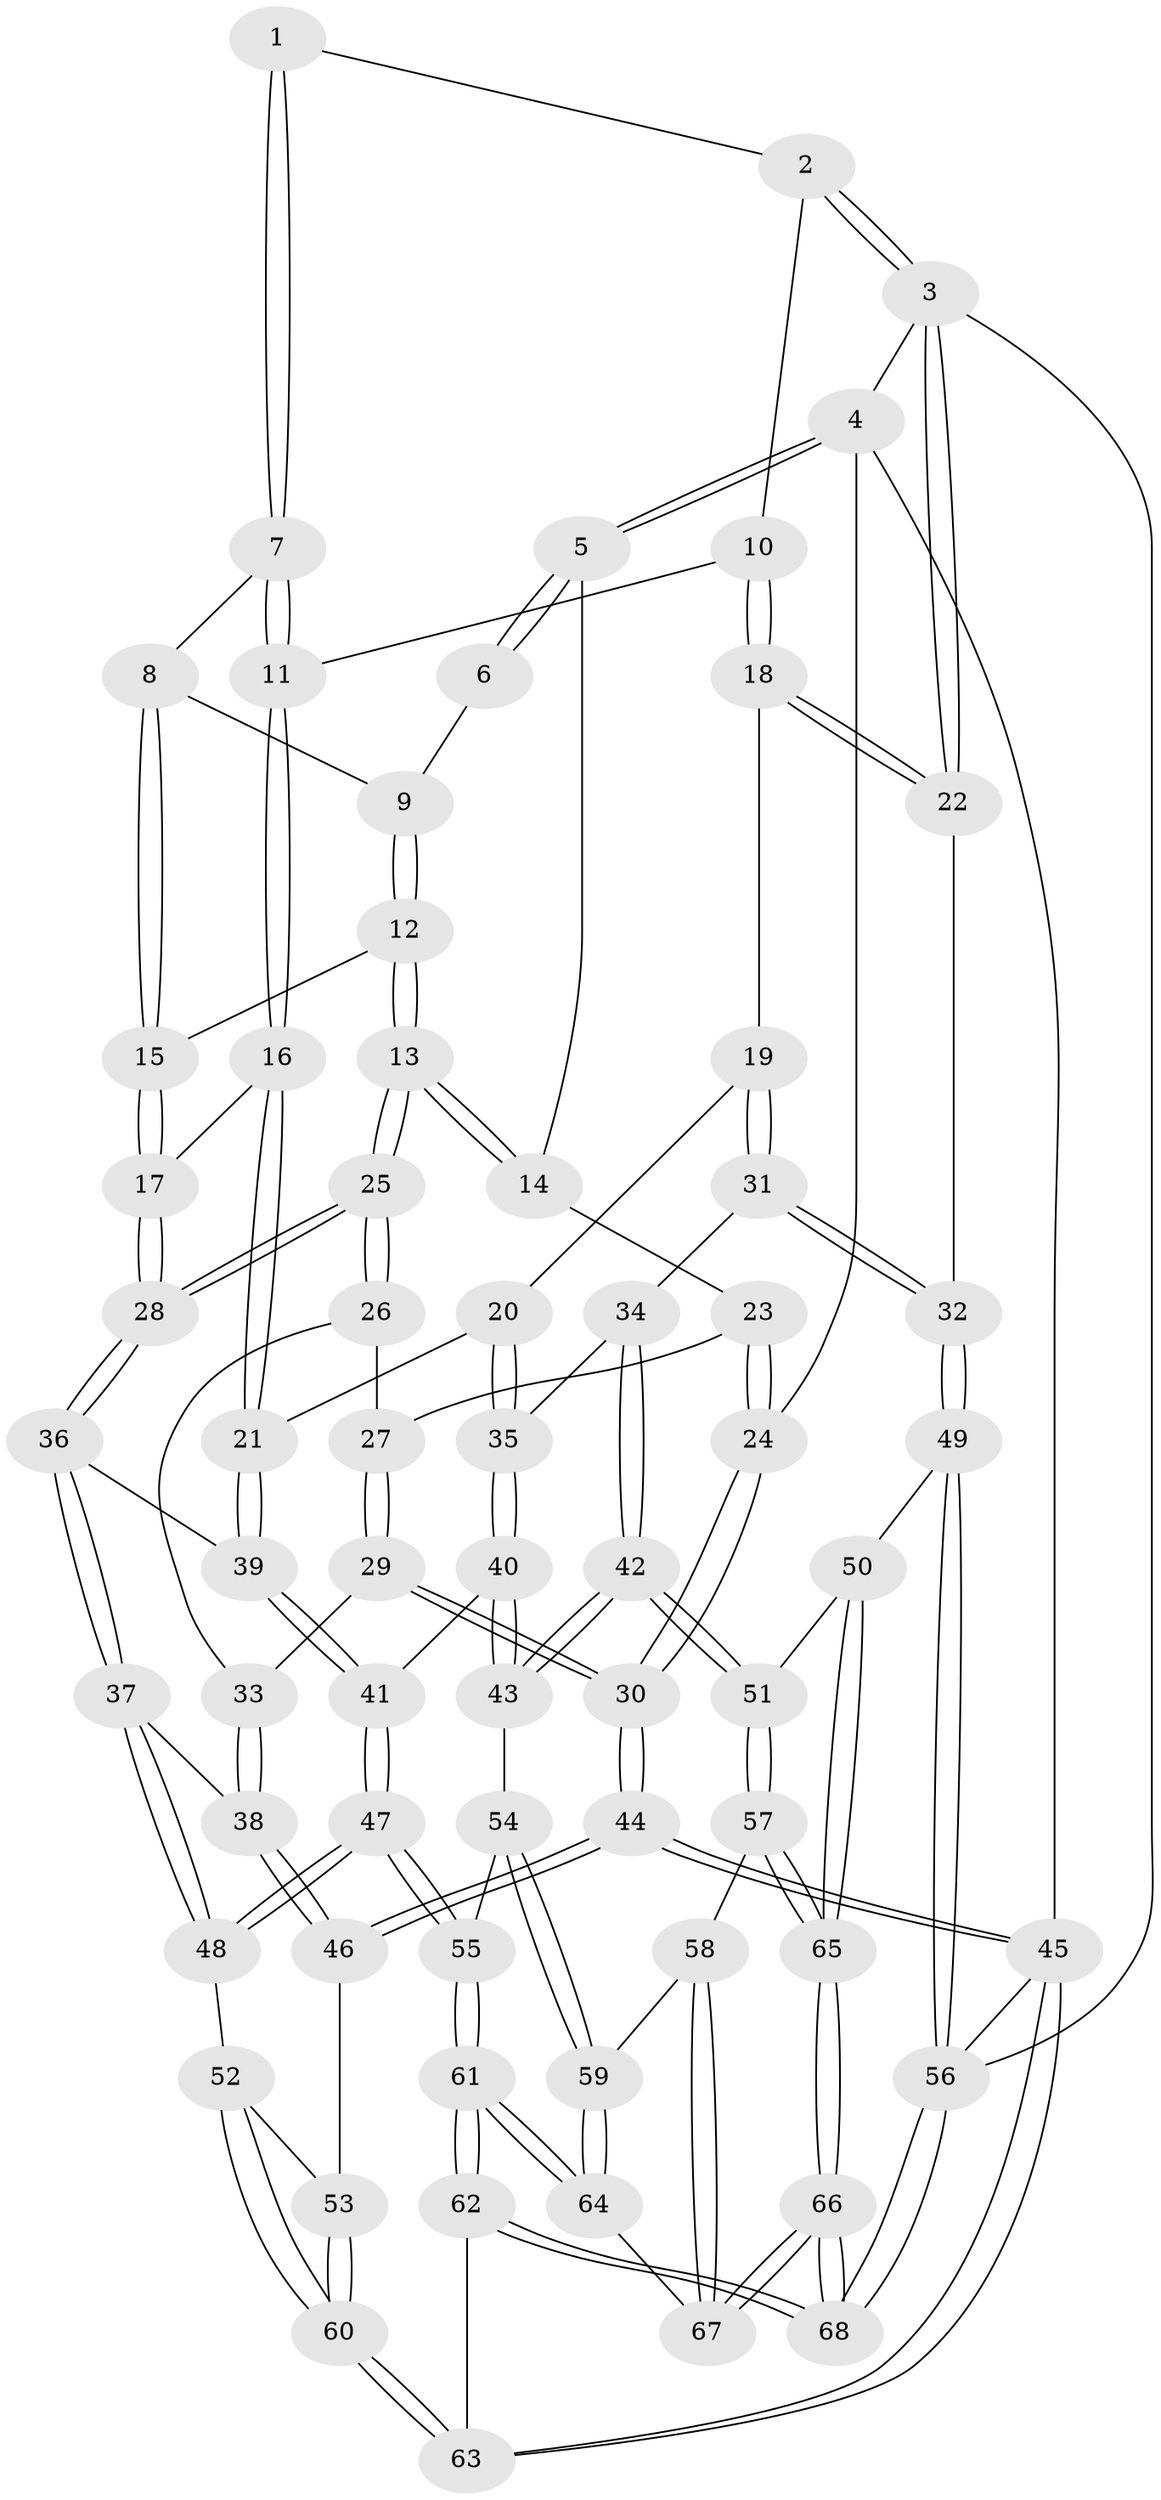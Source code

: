 // coarse degree distribution, {2: 0.09523809523809523, 4: 0.47619047619047616, 3: 0.19047619047619047, 5: 0.19047619047619047, 6: 0.047619047619047616}
// Generated by graph-tools (version 1.1) at 2025/38/03/04/25 23:38:31]
// undirected, 68 vertices, 167 edges
graph export_dot {
  node [color=gray90,style=filled];
  1 [pos="+0.6438336625388985+0"];
  2 [pos="+0.7648517349450878+0"];
  3 [pos="+1+0"];
  4 [pos="+0+0"];
  5 [pos="+0+0"];
  6 [pos="+0.353941826520748+0"];
  7 [pos="+0.5693314326078572+0.06700290884939408"];
  8 [pos="+0.5483242999624331+0.09022191538001416"];
  9 [pos="+0.37088586560783476+0"];
  10 [pos="+0.8088189761309578+0.07977246663767096"];
  11 [pos="+0.6995174149240984+0.1320711676422364"];
  12 [pos="+0.36230715484754833+0.129210436036467"];
  13 [pos="+0.29503682091131067+0.21910310233983135"];
  14 [pos="+0.22170252691138845+0.13851077111910062"];
  15 [pos="+0.526907383579632+0.12743201990173722"];
  16 [pos="+0.6036358933596359+0.2771270242052006"];
  17 [pos="+0.5864092221339886+0.2626326954073723"];
  18 [pos="+0.8137434086786264+0.0859249572824889"];
  19 [pos="+0.8398203880606961+0.16838640454980974"];
  20 [pos="+0.7554762239568927+0.30356031780185744"];
  21 [pos="+0.6093615891790821+0.2909254298167202"];
  22 [pos="+1+0.06947458549011272"];
  23 [pos="+0.03236016074185369+0.16881006364885204"];
  24 [pos="+0+0"];
  25 [pos="+0.2938344735169331+0.23161383799346652"];
  26 [pos="+0.1658123101115753+0.2623294293108271"];
  27 [pos="+0.04466511791429411+0.18499009707365863"];
  28 [pos="+0.30555030292558966+0.25339295035609344"];
  29 [pos="+0.022899532741253406+0.3617646991593895"];
  30 [pos="+0+0.49160928361284867"];
  31 [pos="+1+0.33840810646988656"];
  32 [pos="+1+0.3601528771003365"];
  33 [pos="+0.10018843130766288+0.3316876368866151"];
  34 [pos="+0.836881441767554+0.36621773591850765"];
  35 [pos="+0.7898189471194211+0.35169406815084925"];
  36 [pos="+0.3283004939595541+0.3904243767817992"];
  37 [pos="+0.3182805885966194+0.4314804372737718"];
  38 [pos="+0.19579011485005043+0.4484542877906688"];
  39 [pos="+0.5847774830932371+0.3686615125076297"];
  40 [pos="+0.7097107675426543+0.5141583186664197"];
  41 [pos="+0.6016309757877116+0.4474713028925746"];
  42 [pos="+0.8425613437065907+0.6418996564096109"];
  43 [pos="+0.7513392868270109+0.580492346988418"];
  44 [pos="+0+0.5501457616196676"];
  45 [pos="+0+1"];
  46 [pos="+0.006400779337486416+0.5593461053642123"];
  47 [pos="+0.44248095297307044+0.5959281584156861"];
  48 [pos="+0.36286130425751223+0.5656078099561425"];
  49 [pos="+1+0.6293001487218065"];
  50 [pos="+0.9395080992684327+0.656219016341226"];
  51 [pos="+0.8560372676707231+0.6543444265310722"];
  52 [pos="+0.3511235750378381+0.5756958127222602"];
  53 [pos="+0.040456520271811104+0.5763104218865992"];
  54 [pos="+0.574225859130121+0.6438974732499658"];
  55 [pos="+0.45570318481984784+0.614296605136248"];
  56 [pos="+1+1"];
  57 [pos="+0.7269025431474493+0.8061631127361963"];
  58 [pos="+0.6912781641166043+0.8259537677289128"];
  59 [pos="+0.6632050618584664+0.8367320484823644"];
  60 [pos="+0.2331211603210486+0.7449994009624434"];
  61 [pos="+0.482157607621323+0.9581407852738724"];
  62 [pos="+0.40303868659828074+1"];
  63 [pos="+0.2145236398032581+1"];
  64 [pos="+0.6105437027547448+0.877353593039494"];
  65 [pos="+0.8725654920943958+0.9598150852871716"];
  66 [pos="+0.9964844591251232+1"];
  67 [pos="+0.8142937838157343+1"];
  68 [pos="+1+1"];
  1 -- 2;
  1 -- 7;
  1 -- 7;
  2 -- 3;
  2 -- 3;
  2 -- 10;
  3 -- 4;
  3 -- 22;
  3 -- 22;
  3 -- 56;
  4 -- 5;
  4 -- 5;
  4 -- 24;
  4 -- 45;
  5 -- 6;
  5 -- 6;
  5 -- 14;
  6 -- 9;
  7 -- 8;
  7 -- 11;
  7 -- 11;
  8 -- 9;
  8 -- 15;
  8 -- 15;
  9 -- 12;
  9 -- 12;
  10 -- 11;
  10 -- 18;
  10 -- 18;
  11 -- 16;
  11 -- 16;
  12 -- 13;
  12 -- 13;
  12 -- 15;
  13 -- 14;
  13 -- 14;
  13 -- 25;
  13 -- 25;
  14 -- 23;
  15 -- 17;
  15 -- 17;
  16 -- 17;
  16 -- 21;
  16 -- 21;
  17 -- 28;
  17 -- 28;
  18 -- 19;
  18 -- 22;
  18 -- 22;
  19 -- 20;
  19 -- 31;
  19 -- 31;
  20 -- 21;
  20 -- 35;
  20 -- 35;
  21 -- 39;
  21 -- 39;
  22 -- 32;
  23 -- 24;
  23 -- 24;
  23 -- 27;
  24 -- 30;
  24 -- 30;
  25 -- 26;
  25 -- 26;
  25 -- 28;
  25 -- 28;
  26 -- 27;
  26 -- 33;
  27 -- 29;
  27 -- 29;
  28 -- 36;
  28 -- 36;
  29 -- 30;
  29 -- 30;
  29 -- 33;
  30 -- 44;
  30 -- 44;
  31 -- 32;
  31 -- 32;
  31 -- 34;
  32 -- 49;
  32 -- 49;
  33 -- 38;
  33 -- 38;
  34 -- 35;
  34 -- 42;
  34 -- 42;
  35 -- 40;
  35 -- 40;
  36 -- 37;
  36 -- 37;
  36 -- 39;
  37 -- 38;
  37 -- 48;
  37 -- 48;
  38 -- 46;
  38 -- 46;
  39 -- 41;
  39 -- 41;
  40 -- 41;
  40 -- 43;
  40 -- 43;
  41 -- 47;
  41 -- 47;
  42 -- 43;
  42 -- 43;
  42 -- 51;
  42 -- 51;
  43 -- 54;
  44 -- 45;
  44 -- 45;
  44 -- 46;
  44 -- 46;
  45 -- 63;
  45 -- 63;
  45 -- 56;
  46 -- 53;
  47 -- 48;
  47 -- 48;
  47 -- 55;
  47 -- 55;
  48 -- 52;
  49 -- 50;
  49 -- 56;
  49 -- 56;
  50 -- 51;
  50 -- 65;
  50 -- 65;
  51 -- 57;
  51 -- 57;
  52 -- 53;
  52 -- 60;
  52 -- 60;
  53 -- 60;
  53 -- 60;
  54 -- 55;
  54 -- 59;
  54 -- 59;
  55 -- 61;
  55 -- 61;
  56 -- 68;
  56 -- 68;
  57 -- 58;
  57 -- 65;
  57 -- 65;
  58 -- 59;
  58 -- 67;
  58 -- 67;
  59 -- 64;
  59 -- 64;
  60 -- 63;
  60 -- 63;
  61 -- 62;
  61 -- 62;
  61 -- 64;
  61 -- 64;
  62 -- 63;
  62 -- 68;
  62 -- 68;
  64 -- 67;
  65 -- 66;
  65 -- 66;
  66 -- 67;
  66 -- 67;
  66 -- 68;
  66 -- 68;
}
